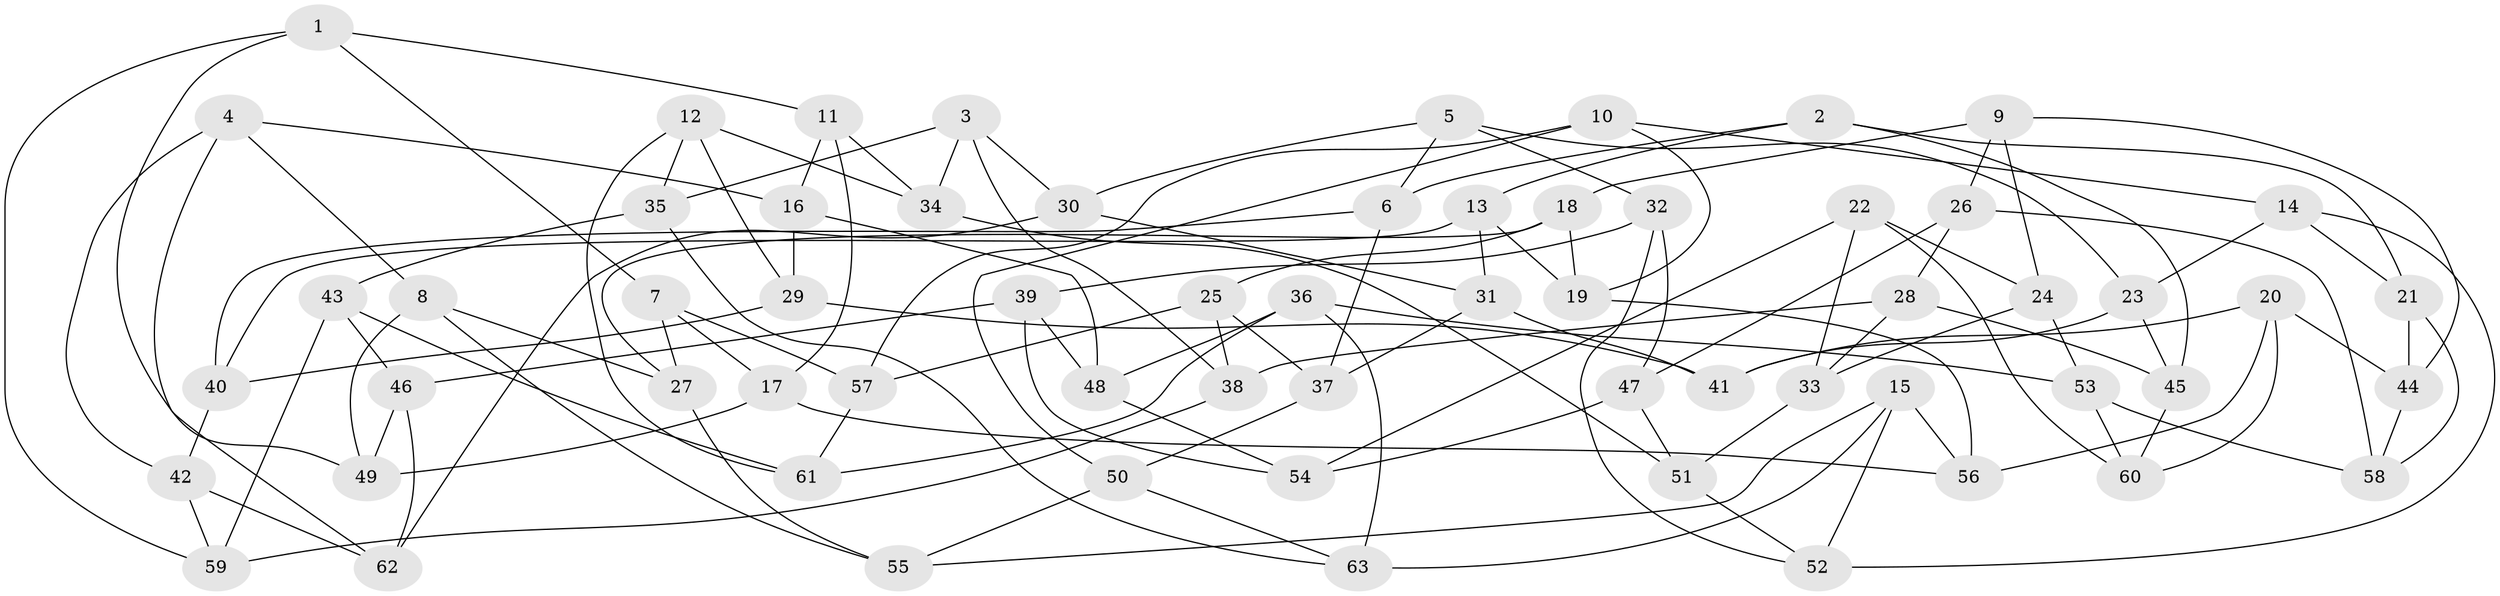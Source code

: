 // coarse degree distribution, {5: 0.09090909090909091, 4: 0.5681818181818182, 6: 0.3409090909090909}
// Generated by graph-tools (version 1.1) at 2025/24/03/03/25 07:24:24]
// undirected, 63 vertices, 126 edges
graph export_dot {
graph [start="1"]
  node [color=gray90,style=filled];
  1;
  2;
  3;
  4;
  5;
  6;
  7;
  8;
  9;
  10;
  11;
  12;
  13;
  14;
  15;
  16;
  17;
  18;
  19;
  20;
  21;
  22;
  23;
  24;
  25;
  26;
  27;
  28;
  29;
  30;
  31;
  32;
  33;
  34;
  35;
  36;
  37;
  38;
  39;
  40;
  41;
  42;
  43;
  44;
  45;
  46;
  47;
  48;
  49;
  50;
  51;
  52;
  53;
  54;
  55;
  56;
  57;
  58;
  59;
  60;
  61;
  62;
  63;
  1 -- 49;
  1 -- 7;
  1 -- 11;
  1 -- 59;
  2 -- 13;
  2 -- 45;
  2 -- 21;
  2 -- 6;
  3 -- 35;
  3 -- 34;
  3 -- 30;
  3 -- 38;
  4 -- 62;
  4 -- 42;
  4 -- 16;
  4 -- 8;
  5 -- 30;
  5 -- 6;
  5 -- 23;
  5 -- 32;
  6 -- 37;
  6 -- 40;
  7 -- 17;
  7 -- 27;
  7 -- 57;
  8 -- 27;
  8 -- 55;
  8 -- 49;
  9 -- 24;
  9 -- 18;
  9 -- 44;
  9 -- 26;
  10 -- 50;
  10 -- 19;
  10 -- 14;
  10 -- 57;
  11 -- 17;
  11 -- 34;
  11 -- 16;
  12 -- 61;
  12 -- 29;
  12 -- 35;
  12 -- 34;
  13 -- 40;
  13 -- 31;
  13 -- 19;
  14 -- 21;
  14 -- 23;
  14 -- 52;
  15 -- 55;
  15 -- 63;
  15 -- 52;
  15 -- 56;
  16 -- 29;
  16 -- 48;
  17 -- 49;
  17 -- 56;
  18 -- 19;
  18 -- 27;
  18 -- 25;
  19 -- 56;
  20 -- 60;
  20 -- 41;
  20 -- 44;
  20 -- 56;
  21 -- 58;
  21 -- 44;
  22 -- 54;
  22 -- 33;
  22 -- 24;
  22 -- 60;
  23 -- 45;
  23 -- 41;
  24 -- 53;
  24 -- 33;
  25 -- 38;
  25 -- 37;
  25 -- 57;
  26 -- 58;
  26 -- 47;
  26 -- 28;
  27 -- 55;
  28 -- 45;
  28 -- 33;
  28 -- 38;
  29 -- 40;
  29 -- 41;
  30 -- 31;
  30 -- 62;
  31 -- 41;
  31 -- 37;
  32 -- 52;
  32 -- 39;
  32 -- 47;
  33 -- 51;
  34 -- 51;
  35 -- 63;
  35 -- 43;
  36 -- 63;
  36 -- 48;
  36 -- 61;
  36 -- 53;
  37 -- 50;
  38 -- 59;
  39 -- 48;
  39 -- 54;
  39 -- 46;
  40 -- 42;
  42 -- 62;
  42 -- 59;
  43 -- 46;
  43 -- 59;
  43 -- 61;
  44 -- 58;
  45 -- 60;
  46 -- 49;
  46 -- 62;
  47 -- 54;
  47 -- 51;
  48 -- 54;
  50 -- 55;
  50 -- 63;
  51 -- 52;
  53 -- 58;
  53 -- 60;
  57 -- 61;
}
